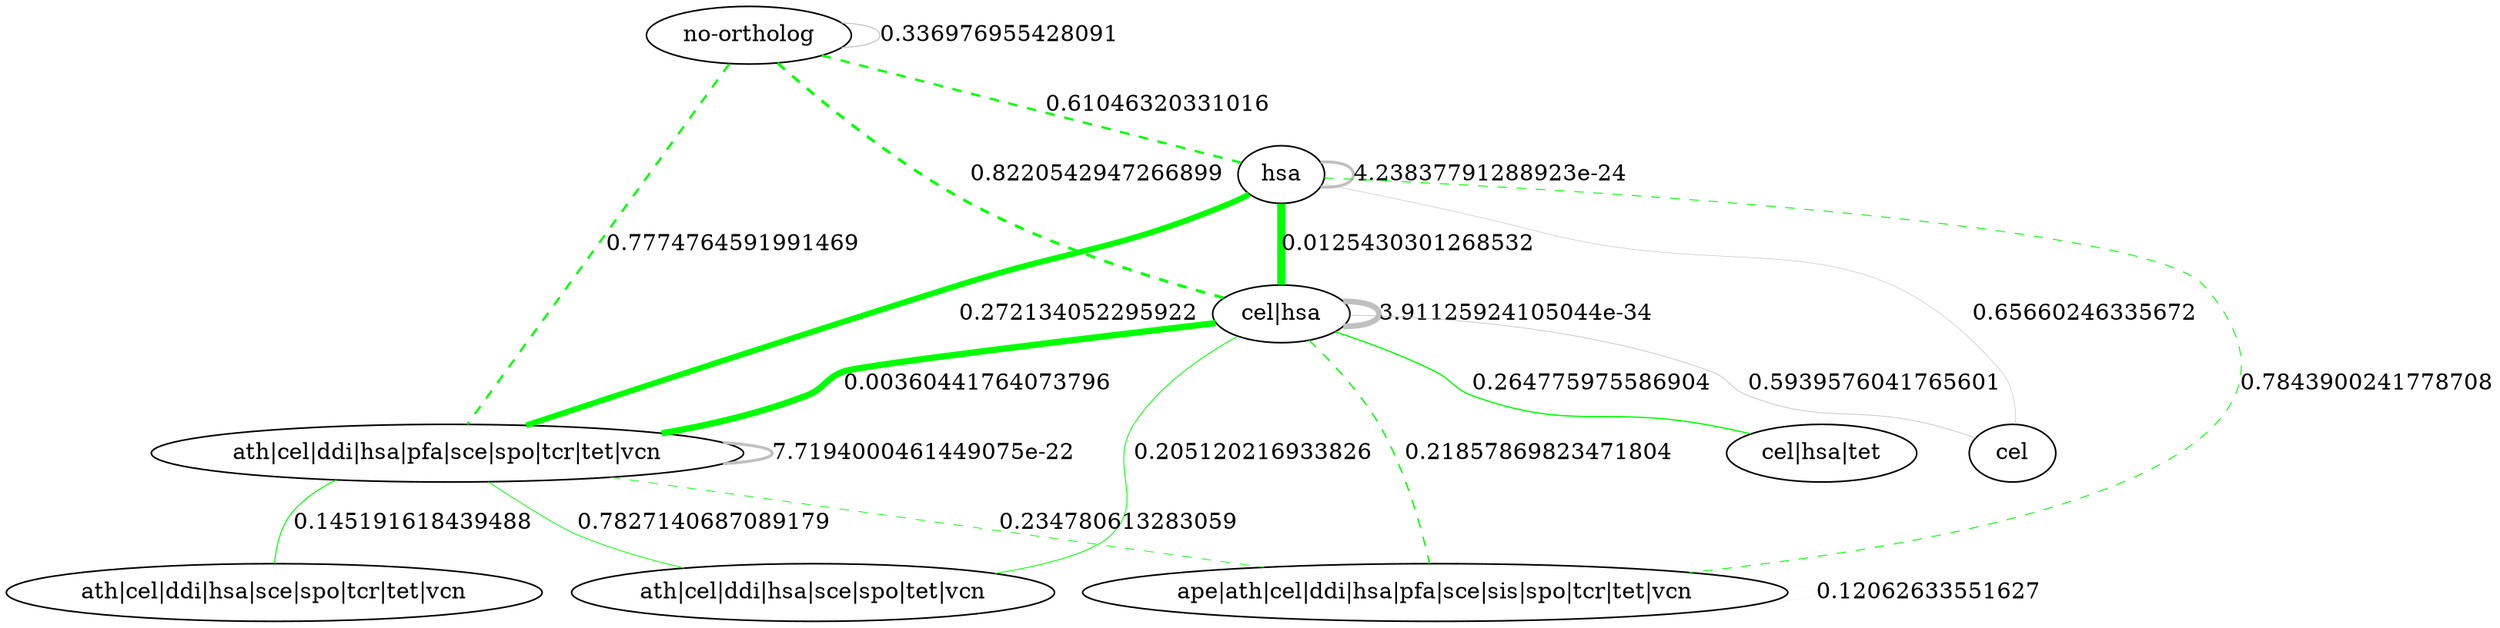 graph  {
"no-ortholog";
hsa;
"cel|hsa";
"ath|cel|ddi|hsa|pfa|sce|spo|tcr|tet|vcn";
cel;
"ape|ath|cel|ddi|hsa|pfa|sce|sis|spo|tcr|tet|vcn";
"cel|hsa|tet";
"ath|cel|ddi|hsa|sce|spo|tet|vcn";
"ath|cel|ddi|hsa|sce|spo|tcr|tet|vcn";
"no-ortholog" -- "no-ortholog"  [A="-----------------", B="-----------------", PROF_A="-----------------", PROF_Q="-----------------", color=grey, expected_nab="46.7725", label="0.336976955428091", nab=53, penwidth="0.6189419595936003", style=solid, taxa_A="no-ortholog", taxa_Q="no-ortholog", taxonomy_A=mixed, taxonomy_Q=mixed];
"no-ortholog" -- hsa  [A="-----------------", B="--------+--------", PROF_A="--------+--------", PROF_Q="-----------------", color=green, expected_nab="118.0547", label="0.61046320331016", nab=123, penwidth="1.4364124722643932", style=dashed, taxa_A=hsa, taxa_Q="no-ortholog", taxonomy_A=eukar, taxonomy_Q=mixed];
"no-ortholog" -- "cel|hsa"  [A="-----------------", B="----+---+--------", PROF_A="----+---+--------", PROF_Q="-----------------", color=green, expected_nab="155.5772", label="0.8220542947266899", nab=153, penwidth="1.7867569776947332", style=dashed, taxa_A="cel|hsa", taxa_Q="no-ortholog", taxonomy_A=eukar, taxonomy_Q=mixed];
"no-ortholog" -- "ath|cel|ddi|hsa|pfa|sce|spo|tcr|tet|vcn"  [A="-----------------", B="-+--+-+-++-+-++++", PROF_A="-+--+-+-++-+-++++", PROF_Q="-----------------", color=green, expected_nab="116.3301", label="0.7774764591991469", nab=119, penwidth="1.3896998715403481", style=dashed, taxa_A="ath|cel|ddi|hsa|pfa|sce|spo|tcr|tet|vcn", taxa_Q="no-ortholog", taxonomy_A=eukar, taxonomy_Q=mixed];
hsa -- hsa  [A="--------+--------", B="--------+--------", PROF_A="--------+--------", PROF_Q="--------+--------", color=grey, expected_nab="297.9727", label="4.23837791288923e-24", nab=158, penwidth="1.8451477285997897", style=solid, taxa_A=hsa, taxa_Q=hsa, taxonomy_A=eukar, taxonomy_Q=eukar];
hsa -- cel  [A="--------+--------", B="----+------------", PROF_A="----+------------", PROF_Q="--------+--------", color=grey, expected_nab="25.9852", label="0.65660246335672", nab=28, penwidth="0.3269882050683172", style=solid, taxa_A=cel, taxa_Q=hsa, taxonomy_A=eukar, taxonomy_Q=eukar];
hsa -- "cel|hsa"  [A="--------+--------", B="----+---+--------", PROF_A="----+---+--------", PROF_Q="--------+--------", color=green, expected_nab="392.6803", label="0.0125430301268532", nab=435, penwidth="5.079995328739927", style=solid, taxa_A="cel|hsa", taxa_Q=hsa, taxonomy_A=eukar, taxonomy_Q=eukar];
hsa -- "ath|cel|ddi|hsa|pfa|sce|spo|tcr|tet|vcn"  [A="--------+--------", B="-+--+-+-++-+-++++", PROF_A="-+--+-+-++-+-++++", PROF_Q="--------+--------", color=green, expected_nab="293.6199", label="0.272134052295922", nab=310, penwidth="3.6202265561135123", style=solid, taxa_A="ath|cel|ddi|hsa|pfa|sce|spo|tcr|tet|vcn", taxa_Q=hsa, taxonomy_A=eukar, taxonomy_Q=eukar];
hsa -- "ape|ath|cel|ddi|hsa|pfa|sce|sis|spo|tcr|tet|vcn"  [A="--------+--------", B="++--+-+-++-++++++", PROF_A="++--+-+-++-++++++", PROF_Q="--------+--------", color=green, expected_nab="49.3324", label="0.7843900241778708", nab=51, penwidth="0.5955856592315777", style=dashed, taxa_A="ape|ath|cel|ddi|hsa|pfa|sce|sis|spo|tcr|tet|vcn", taxa_Q=hsa, taxonomy_A=mixed, taxonomy_Q=eukar];
"cel|hsa" -- cel  [A="----+------------", B="----+---+--------", PROF_A="----+---+--------", PROF_Q="----+------------", color=grey, expected_nab="34.2444", label="0.5939576041765601", nab=37, penwidth="0.43209155669741905", style=solid, taxa_A="cel|hsa", taxa_Q=cel, taxonomy_A=eukar, taxonomy_Q=eukar];
"cel|hsa" -- "cel|hsa"  [A="----+---+--------", B="----+---+--------", PROF_A="----+---+--------", PROF_Q="----+---+--------", color=grey, expected_nab="517.4897", label="3.91125924105044e-34", nab=302, penwidth="3.5268013546654218", style=solid, taxa_A="cel|hsa", taxa_Q="cel|hsa", taxonomy_A=eukar, taxonomy_Q=eukar];
"cel|hsa" -- "cel|hsa|tet"  [A="----+---+--------", B="----+---+------+-", PROF_A="----+---+------+-", PROF_Q="----+---+--------", color=green, expected_nab="62.057", label="0.264775975586904", nab=70, penwidth="0.817470512670793", style=solid, taxa_A="cel|hsa|tet", taxa_Q="cel|hsa", taxonomy_A=eukar, taxonomy_Q=eukar];
"cel|hsa" -- "ath|cel|ddi|hsa|sce|spo|tet|vcn"  [A="----+---+--------", B="-+--+-+-+--+-+-++", PROF_A="-+--+-+-+--+-+-++", PROF_Q="----+---+--------", color=green, expected_nab="55.4515", label="0.205120216933826", nab=47, penwidth="0.5488730585075324", style=solid, taxa_A="ath|cel|ddi|hsa|sce|spo|tet|vcn", taxa_Q="cel|hsa", taxonomy_A=eukar, taxonomy_Q=eukar];
"cel|hsa" -- "ath|cel|ddi|hsa|pfa|sce|spo|tcr|tet|vcn"  [A="----+---+--------", B="-+--+-+-++-+-++++", PROF_A="-+--+-+-++-+-++++", PROF_Q="----+---+--------", color=green, expected_nab="386.9439", label="0.00360441764073796", nab=339, penwidth="3.95889291136284", style=solid, taxa_A="ath|cel|ddi|hsa|pfa|sce|spo|tcr|tet|vcn", taxa_Q="cel|hsa", taxonomy_A=eukar, taxonomy_Q=eukar];
"cel|hsa" -- "ape|ath|cel|ddi|hsa|pfa|sce|sis|spo|tcr|tet|vcn"  [A="----+---+--------", B="++--+-+-++-++++++", PROF_A="++--+-+-++-++++++", PROF_Q="----+---+--------", color=green, expected_nab="65.0121", label="0.21857869823471804", nab=74, penwidth="0.8641831133948383", style=dashed, taxa_A="ape|ath|cel|ddi|hsa|pfa|sce|sis|spo|tcr|tet|vcn", taxa_Q="cel|hsa", taxonomy_A=mixed, taxonomy_Q=eukar];
"ath|cel|ddi|hsa|pfa|sce|spo|tcr|tet|vcn" -- "ath|cel|ddi|hsa|sce|spo|tet|vcn"  [A="-+--+-+-+--+-+-++", B="-+--+-+-++-+-++++", PROF_A="-+--+-+-++-+-++++", PROF_Q="-+--+-+-+--+-+-++", color=green, expected_nab="41.4629", label="0.7827140687089179", nab=43, penwidth="0.5021604577834871", style=solid, taxa_A="ath|cel|ddi|hsa|pfa|sce|spo|tcr|tet|vcn", taxa_Q="ath|cel|ddi|hsa|sce|spo|tet|vcn", taxonomy_A=eukar, taxonomy_Q=eukar];
"ath|cel|ddi|hsa|pfa|sce|spo|tcr|tet|vcn" -- "ath|cel|ddi|hsa|sce|spo|tcr|tet|vcn"  [A="-+--+-+-+--+-++++", B="-+--+-+-++-+-++++", PROF_A="-+--+-+-++-+-++++", PROF_Q="-+--+-+-+--+-++++", color=green, expected_nab="45.7522", label="0.145191618439488", nab=55, penwidth="0.642298259955623", style=solid, taxa_A="ath|cel|ddi|hsa|pfa|sce|spo|tcr|tet|vcn", taxa_Q="ath|cel|ddi|hsa|sce|spo|tcr|tet|vcn", taxonomy_A=eukar, taxonomy_Q=eukar];
"ath|cel|ddi|hsa|pfa|sce|spo|tcr|tet|vcn" -- "ath|cel|ddi|hsa|pfa|sce|spo|tcr|tet|vcn"  [A="-+--+-+-++-+-++++", B="-+--+-+-++-+-++++", PROF_A="-+--+-+-++-+-++++", PROF_Q="-+--+-+-++-+-++++", color=grey, expected_nab="289.3306", label="7.7194000461449075e-22", nab=158, penwidth="1.8451477285997897", style=solid, taxa_A="ath|cel|ddi|hsa|pfa|sce|spo|tcr|tet|vcn", taxa_Q="ath|cel|ddi|hsa|pfa|sce|spo|tcr|tet|vcn", taxonomy_A=eukar, taxonomy_Q=eukar];
"ath|cel|ddi|hsa|pfa|sce|spo|tcr|tet|vcn" -- "ape|ath|cel|ddi|hsa|pfa|sce|sis|spo|tcr|tet|vcn"  [A="-+--+-+-++-+-++++", B="++--+-+-++-++++++", PROF_A="++--+-+-++-++++++", PROF_Q="-+--+-+-++-+-++++", color=green, expected_nab="48.6117", label="0.234780613283059", nab=41, penwidth="0.47880415742146437", style=dashed, taxa_A="ape|ath|cel|ddi|hsa|pfa|sce|sis|spo|tcr|tet|vcn", taxa_Q="ath|cel|ddi|hsa|pfa|sce|spo|tcr|tet|vcn", taxonomy_A=mixed, taxonomy_Q=eukar];
"ape|ath|cel|ddi|hsa|pfa|sce|sis|spo|tcr|tet|vcn" -- "ape|ath|cel|ddi|hsa|pfa|sce|sis|spo|tcr|tet|vcn"  [A="++--+-+-++-++++++", B="++--+-+-++-++++++", PROF_A="++--+-+-++-++++++", PROF_Q="++--+-+-++-++++++", color=grey, expected_nab="8.1675", label="0.12062633551627", nab=4, penwidth="0.04671260072404532", style=solid, taxa_A="ape|ath|cel|ddi|hsa|pfa|sce|sis|spo|tcr|tet|vcn", taxa_Q="ape|ath|cel|ddi|hsa|pfa|sce|sis|spo|tcr|tet|vcn", taxonomy_A=mixed, taxonomy_Q=mixed];
}
